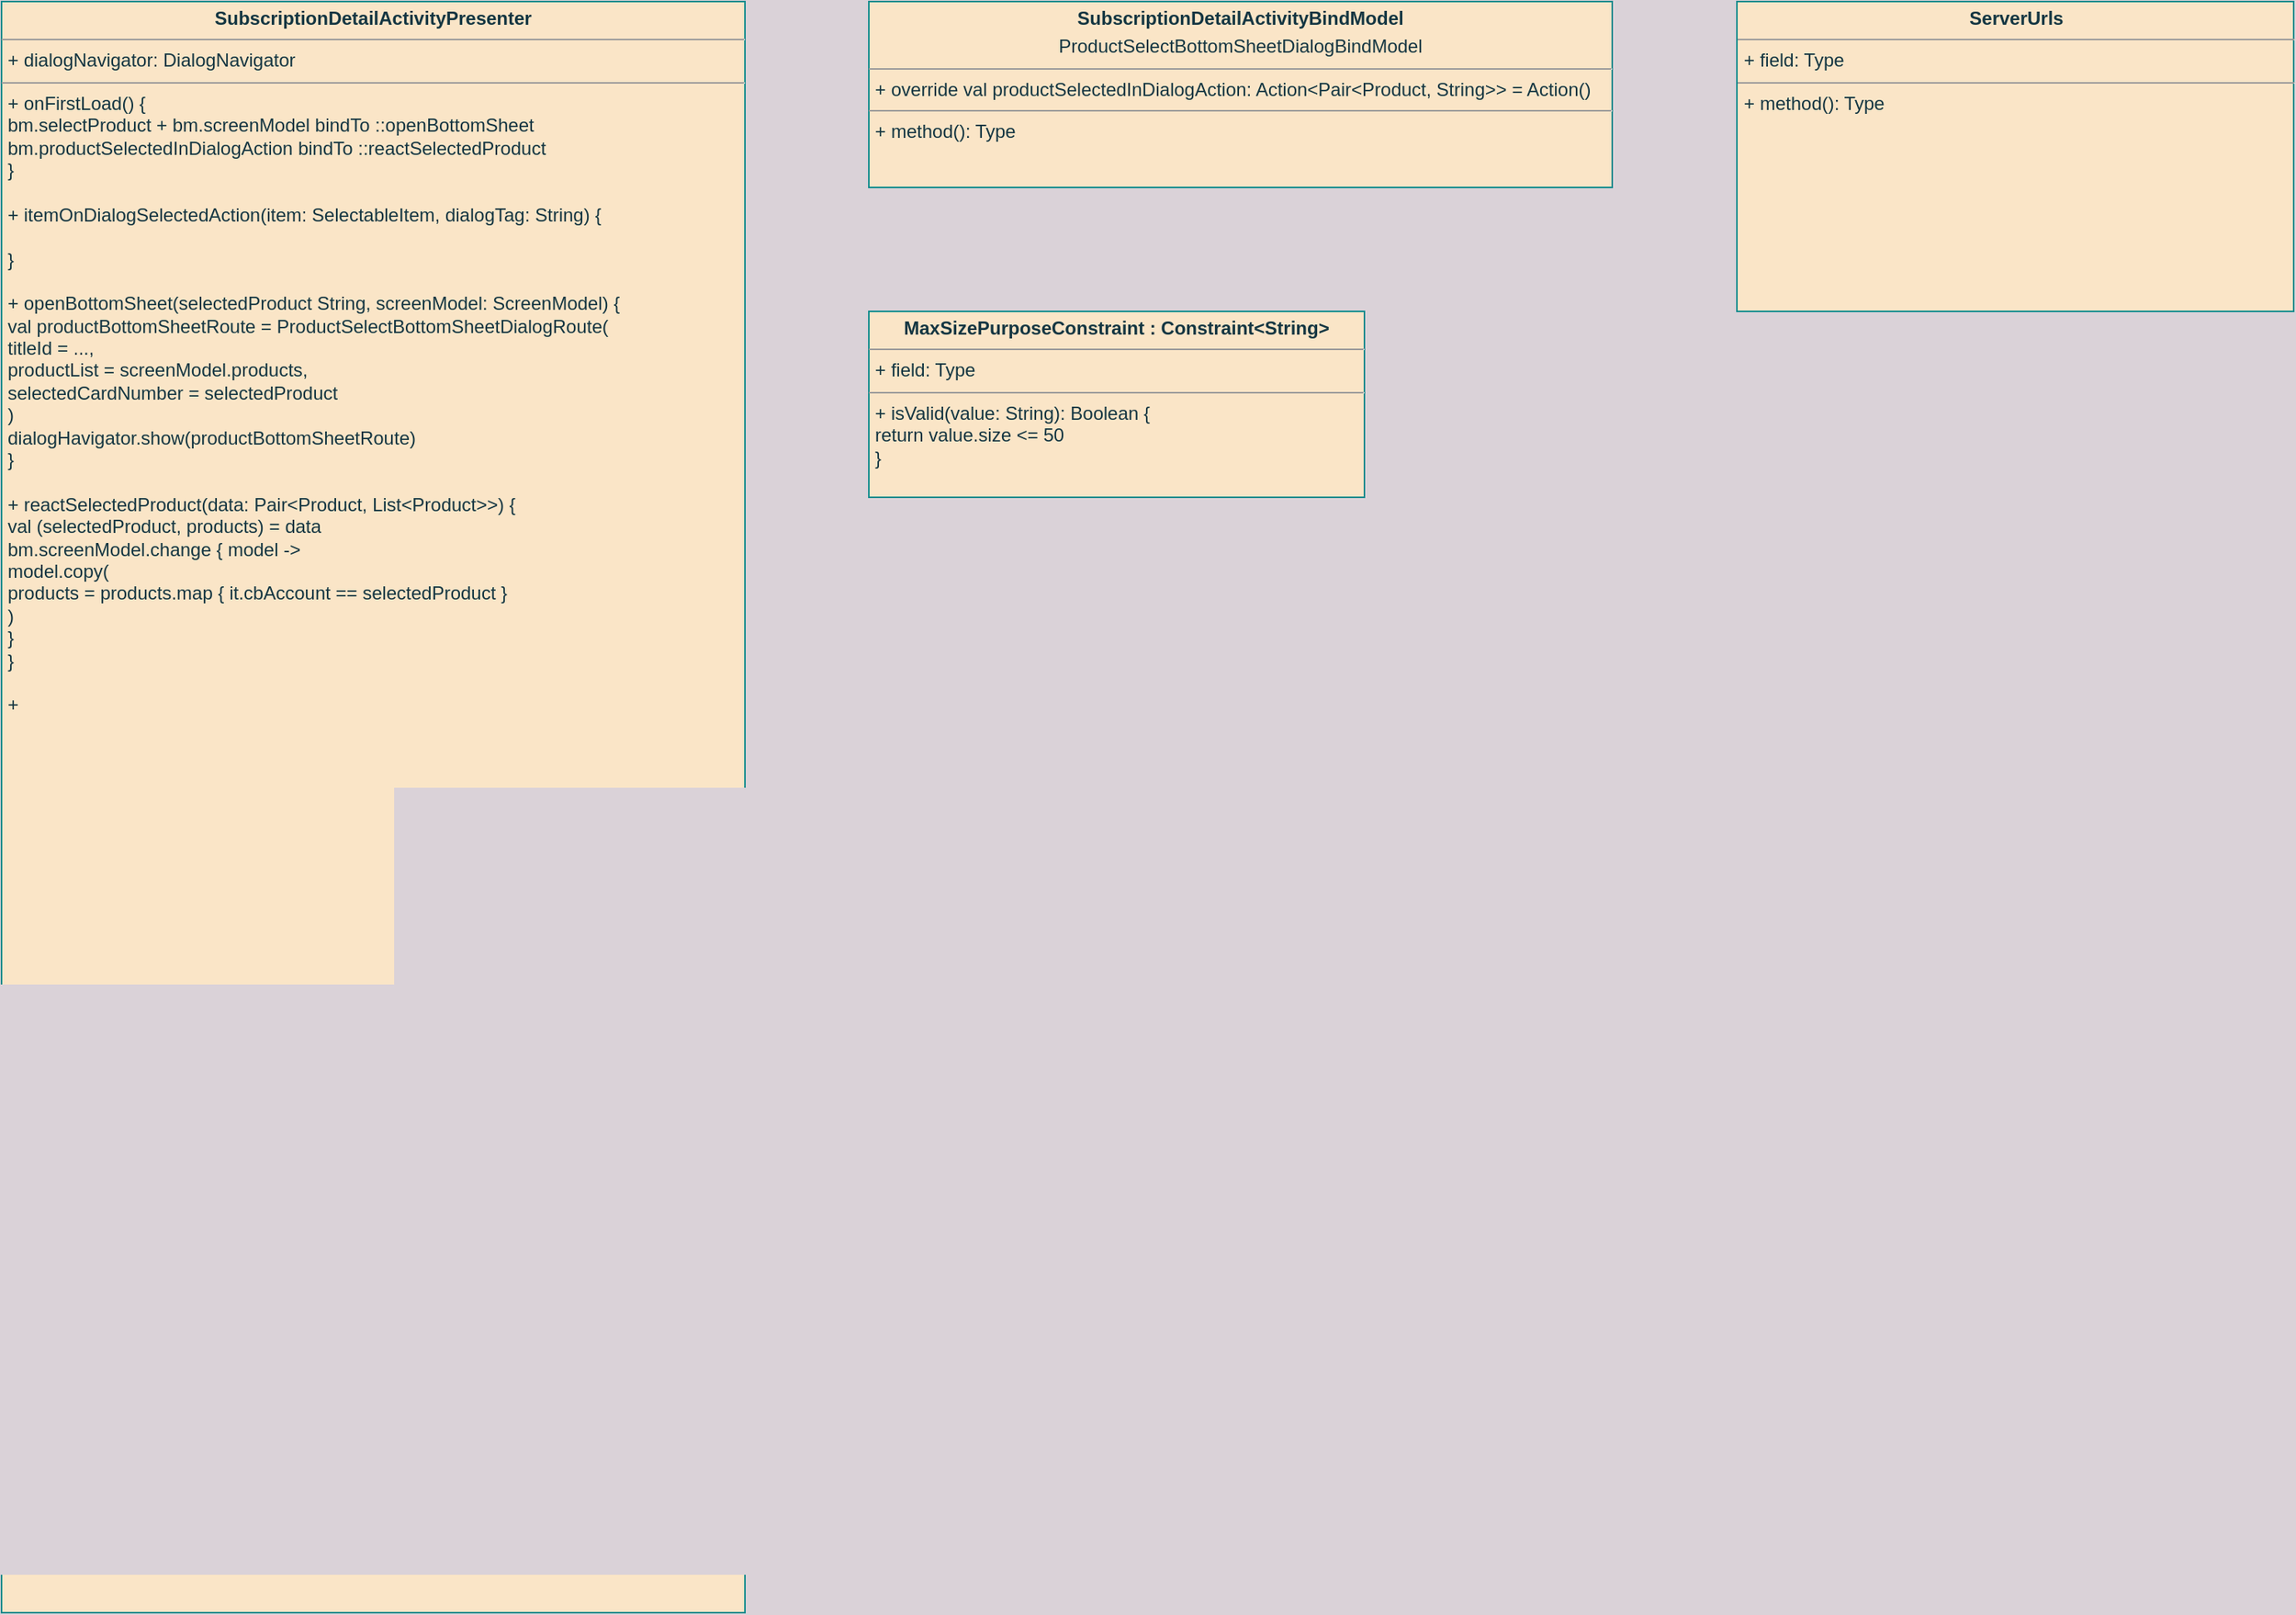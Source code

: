 <mxfile version="20.0.3" type="github">
  <diagram id="dgySgIXKoiI1m48yWmHK" name="Page-1">
    <mxGraphModel dx="823" dy="522" grid="1" gridSize="10" guides="1" tooltips="1" connect="1" arrows="1" fold="1" page="1" pageScale="1" pageWidth="827" pageHeight="1169" background="#DAD2D8" math="0" shadow="0">
      <root>
        <mxCell id="0" />
        <mxCell id="1" parent="0" />
        <mxCell id="GnEPdB5FuV8N0eEhSFUD-5" value="&lt;p style=&quot;margin:0px;margin-top:4px;text-align:center;&quot;&gt;&lt;b&gt;SubscriptionDetailActivityPresenter&lt;/b&gt;&lt;br&gt;&lt;/p&gt;&lt;hr size=&quot;1&quot;&gt;&lt;p style=&quot;margin:0px;margin-left:4px;&quot;&gt;+ dialogNavigator: DialogNavigator&lt;br&gt;&lt;/p&gt;&lt;hr size=&quot;1&quot;&gt;&lt;p style=&quot;margin:0px;margin-left:4px;&quot;&gt;+ onFirstLoad() {&lt;/p&gt;&lt;p style=&quot;margin:0px;margin-left:4px;&quot;&gt;bm.selectProduct + bm.screenModel bindTo ::openBottomSheet&lt;/p&gt;&lt;p style=&quot;margin:0px;margin-left:4px;&quot;&gt;bm.productSelectedInDialogAction bindTo ::reactSelectedProduct&lt;br&gt;&lt;/p&gt;&lt;p style=&quot;margin:0px;margin-left:4px;&quot;&gt;}&lt;br&gt;&lt;/p&gt;&lt;p style=&quot;margin:0px;margin-left:4px;&quot;&gt;&lt;br&gt;&lt;/p&gt;&lt;p style=&quot;margin:0px;margin-left:4px;&quot;&gt;+ itemOnDialogSelectedAction(item: SelectableItem, dialogTag: String) {&lt;/p&gt;&lt;p style=&quot;margin:0px;margin-left:4px;&quot;&gt;&lt;br&gt;&lt;/p&gt;&lt;p style=&quot;margin:0px;margin-left:4px;&quot;&gt;}&lt;/p&gt;&lt;p style=&quot;margin:0px;margin-left:4px;&quot;&gt;&lt;br&gt;&lt;/p&gt;&lt;p style=&quot;margin:0px;margin-left:4px;&quot;&gt;+ openBottomSheet(selectedProduct String, screenModel: ScreenModel) {&lt;/p&gt;&lt;p style=&quot;margin:0px;margin-left:4px;&quot;&gt;val productBottomSheetRoute = ProductSelectBottomSheetDialogRoute(&lt;/p&gt;&lt;p style=&quot;margin:0px;margin-left:4px;&quot;&gt;titleId = ...,&lt;/p&gt;&lt;p style=&quot;margin:0px;margin-left:4px;&quot;&gt;productList = screenModel.products,&lt;/p&gt;&lt;p style=&quot;margin:0px;margin-left:4px;&quot;&gt;selectedCardNumber = selectedProduct&lt;br&gt;&lt;/p&gt;&lt;p style=&quot;margin:0px;margin-left:4px;&quot;&gt;)&lt;br&gt;&lt;/p&gt;&lt;p style=&quot;margin:0px;margin-left:4px;&quot;&gt;dialogHavigator.show(productBottomSheetRoute)&lt;br&gt;&lt;/p&gt;&lt;p style=&quot;margin:0px;margin-left:4px;&quot;&gt;}&lt;/p&gt;&lt;p style=&quot;margin:0px;margin-left:4px;&quot;&gt;&lt;br&gt;&lt;/p&gt;&lt;p style=&quot;margin:0px;margin-left:4px;&quot;&gt;+ reactSelectedProduct(data: Pair&amp;lt;Product, List&amp;lt;Product&amp;gt;&amp;gt;) {&lt;/p&gt;&lt;p style=&quot;margin:0px;margin-left:4px;&quot;&gt;val (selectedProduct, products) = data&lt;br&gt;&lt;/p&gt;&lt;p style=&quot;margin:0px;margin-left:4px;&quot;&gt;bm.screenModel.change { model -&amp;gt;&lt;br&gt;&lt;/p&gt;&lt;p style=&quot;margin:0px;margin-left:4px;&quot;&gt;model.copy(&lt;/p&gt;&lt;p style=&quot;margin:0px;margin-left:4px;&quot;&gt;products = products.map { it.cbAccount == selectedProduct }&lt;br&gt;&lt;/p&gt;&lt;p style=&quot;margin:0px;margin-left:4px;&quot;&gt;)&lt;br&gt;&lt;/p&gt;&lt;p style=&quot;margin:0px;margin-left:4px;&quot;&gt;}&lt;br&gt;&lt;/p&gt;&lt;p style=&quot;margin:0px;margin-left:4px;&quot;&gt;}&lt;/p&gt;&lt;p style=&quot;margin:0px;margin-left:4px;&quot;&gt;&lt;br&gt;&lt;/p&gt;&lt;p style=&quot;margin:0px;margin-left:4px;&quot;&gt;+ &lt;br&gt;&lt;/p&gt;" style="verticalAlign=top;align=left;overflow=fill;fontSize=12;fontFamily=Helvetica;html=1;rounded=0;sketch=0;fontColor=#143642;strokeColor=#0F8B8D;fillColor=#FAE5C7;" vertex="1" parent="1">
          <mxGeometry x="120" y="120" width="480" height="1040" as="geometry" />
        </mxCell>
        <mxCell id="GnEPdB5FuV8N0eEhSFUD-6" value="&lt;p style=&quot;margin:0px;margin-top:4px;text-align:center;&quot;&gt;&lt;b&gt;SubscriptionDetailActivityBindModel&lt;/b&gt;&lt;/p&gt;&lt;p style=&quot;margin:0px;margin-top:4px;text-align:center;&quot;&gt;ProductSelectBottomSheetDialogBindModel&lt;b&gt;&lt;br&gt;&lt;/b&gt;&lt;/p&gt;&lt;hr size=&quot;1&quot;&gt;&lt;p style=&quot;margin:0px;margin-left:4px;&quot;&gt;+ override val productSelectedInDialogAction: Action&amp;lt;Pair&amp;lt;Product, String&amp;gt;&amp;gt; = Action()&lt;/p&gt;&lt;hr size=&quot;1&quot;&gt;&lt;p style=&quot;margin:0px;margin-left:4px;&quot;&gt;+ method(): Type&lt;/p&gt;" style="verticalAlign=top;align=left;overflow=fill;fontSize=12;fontFamily=Helvetica;html=1;rounded=0;sketch=0;fontColor=#143642;strokeColor=#0F8B8D;fillColor=#FAE5C7;" vertex="1" parent="1">
          <mxGeometry x="680" y="120" width="480" height="120" as="geometry" />
        </mxCell>
        <mxCell id="GnEPdB5FuV8N0eEhSFUD-7" value="&lt;p style=&quot;margin:0px;margin-top:4px;text-align:center;&quot;&gt;&lt;b&gt;MaxSizePurposeConstraint : Constraint&amp;lt;String&amp;gt;&lt;br&gt;&lt;/b&gt;&lt;/p&gt;&lt;hr size=&quot;1&quot;&gt;&lt;p style=&quot;margin:0px;margin-left:4px;&quot;&gt;+ field: Type&lt;/p&gt;&lt;hr size=&quot;1&quot;&gt;&lt;p style=&quot;margin:0px;margin-left:4px;&quot;&gt;+ isValid(value: String): Boolean {&lt;/p&gt;&lt;p style=&quot;margin:0px;margin-left:4px;&quot;&gt;return value.size &amp;lt;= 50&lt;br&gt;&lt;/p&gt;&lt;p style=&quot;margin:0px;margin-left:4px;&quot;&gt;}&lt;br&gt;&lt;/p&gt;" style="verticalAlign=top;align=left;overflow=fill;fontSize=12;fontFamily=Helvetica;html=1;rounded=0;sketch=0;fontColor=#143642;strokeColor=#0F8B8D;fillColor=#FAE5C7;" vertex="1" parent="1">
          <mxGeometry x="680" y="320" width="320" height="120" as="geometry" />
        </mxCell>
        <mxCell id="GnEPdB5FuV8N0eEhSFUD-8" value="&lt;p style=&quot;margin:0px;margin-top:4px;text-align:center;&quot;&gt;&lt;b&gt;ServerUrls&lt;/b&gt;&lt;/p&gt;&lt;hr size=&quot;1&quot;&gt;&lt;p style=&quot;margin:0px;margin-left:4px;&quot;&gt;+ field: Type&lt;/p&gt;&lt;hr size=&quot;1&quot;&gt;&lt;p style=&quot;margin:0px;margin-left:4px;&quot;&gt;+ method(): Type&lt;/p&gt;" style="verticalAlign=top;align=left;overflow=fill;fontSize=12;fontFamily=Helvetica;html=1;rounded=0;sketch=0;fontColor=#143642;strokeColor=#0F8B8D;fillColor=#FAE5C7;" vertex="1" parent="1">
          <mxGeometry x="1240.5" y="120" width="359.5" height="200" as="geometry" />
        </mxCell>
      </root>
    </mxGraphModel>
  </diagram>
</mxfile>

